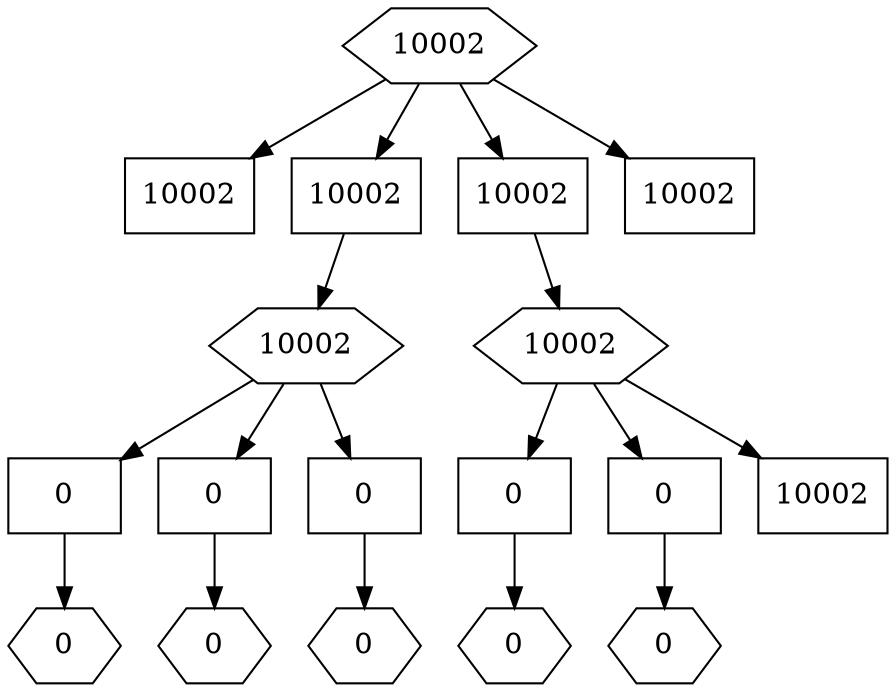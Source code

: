 // export as svg and view in browser to see tooltips
strict digraph {
subgraph {
N1 [ shape=hexagon label = 10002 tooltip = "id: 1 max: Y dep: 4 trm: N
stot: 10 val: 10002 hv: 0 mxs: 119 mns: 117
hand: 5h 6h Qh Jh  stack: Jh 
A4 24 34 44 53 63 74 84 94 04 J2 Q3 K4 " ]
N1 -> N2
N1 -> N3
N1 -> N4
N1 -> N5
}
subgraph {
N2 [ shape=box label = 10002 tooltip = "id: 2 max: N dep: 3 trm: Y
stot: 15 val: 10002 hv: 10002 mxs: 121 mns: 117
hand: 6h Qh Jh  stack: Jh 5h 
A4 24 34 44 53 63 74 84 94 04 J2 Q3 K4 " ]
N3 [ shape=box label = 10002 tooltip = "id: 3 max: N dep: 3 trm: N
stot: 16 val: 10002 hv: 0 mxs: 119 mns: 117
hand: 5h Qh Jh  stack: Jh 6h 
A4 24 34 44 53 63 74 84 94 04 J2 Q3 K4 " ]
N3 -> N6
N4 [ shape=box label = 10002 tooltip = "id: 4 max: N dep: 3 trm: N
stot: 20 val: 10002 hv: 0 mxs: 119 mns: 117
hand: 5h 6h Jh  stack: Jh Qh 
A4 24 34 44 53 63 74 84 94 04 J2 Q3 K4 " ]
N4 -> N39
N5 [ shape=box label = 10002 tooltip = "id: 5 max: N dep: 3 trm: Y
stot: 20 val: 10002 hv: 10002 mxs: 121 mns: 117
hand: 5h 6h Qh  stack: Jh Jh 
A4 24 34 44 53 63 74 84 94 04 J2 Q3 K4 " ]
}
subgraph {
N6 [ shape=hexagon label = 10002 tooltip = "id: 6 max: Y dep: 2 trm: N
stot: 17 val: 10002 hv: 0 mxs: 119 mns: 117
hand: 5h Qh Jh  stack: Jh 6h Ah 
A3 24 34 44 53 63 74 84 94 04 J2 Q3 K4 " ]
N6 -> N19
N6 -> N20
N6 -> N21
N39 [ shape=hexagon label = 10002 tooltip = "id: 39 max: Y dep: 2 trm: N
stot: 21 val: 10002 hv: 0 mxs: 119 mns: 117
hand: 5h 6h Jh  stack: Jh Qh Ah 
A3 24 34 44 53 63 74 84 94 04 J2 Q3 K4 " ]
N39 -> N52
N39 -> N53
N39 -> N54
}
subgraph {
N19 [ shape=box label = 0 tooltip = "id: 19 max: N dep: 1 trm: N
stot: 22 val:  0 hv: 0 mxs: 119 mns: 117
hand: Qh Jh  stack: Jh 6h Ah 5h 
A3 24 34 44 53 63 74 84 94 04 J2 Q3 K4 " ]
N19 -> N22
N20 [ shape=box label = 0 tooltip = "id: 20 max: N dep: 1 trm: N
stot: 27 val:  0 hv: 0 mxs: 119 mns: 117
hand: 5h Jh  stack: Jh 6h Ah Qh 
A3 24 34 44 53 63 74 84 94 04 J2 Q3 K4 " ]
N20 -> N31
N21 [ shape=box label = 0 tooltip = "id: 21 max: N dep: 1 trm: N
stot: 27 val:  0 hv: 0 mxs: 119 mns: 117
hand: 5h Qh  stack: Jh 6h Ah Jh 
A3 24 34 44 53 63 74 84 94 04 J2 Q3 K4 " ]
N21 -> N35
N52 [ shape=box label = 0 tooltip = "id: 52 max: N dep: 1 trm: N
stot: 26 val:  0 hv: 0 mxs: 119 mns: 117
hand: 6h Jh  stack: Jh Qh Ah 5h 
A3 24 34 44 53 63 74 84 94 04 J2 Q3 K4 " ]
N52 -> N55
N53 [ shape=box label = 0 tooltip = "id: 53 max: N dep: 1 trm: N
stot: 27 val:  0 hv: 0 mxs: 119 mns: 117
hand: 5h Jh  stack: Jh Qh Ah 6h 
A3 24 34 44 53 63 74 84 94 04 J2 Q3 K4 " ]
N53 -> N60
N54 [ shape=box label = 10002 tooltip = "id: 54 max: N dep: 1 trm: Y
stot: 31 val: 10002 hv: 10002 mxs: 121 mns: 117
hand: 5h 6h  stack: Jh Qh Ah Jh 
A3 24 34 44 53 63 74 84 94 04 J2 Q3 K4 " ]
}
subgraph {
N22 [ shape=hexagon label = 0 tooltip = "id: 22 max: Y dep: 0 trm: N
stot: 23 val:  0 hv: 0 mxs: 119 mns: 117
hand: Qh Jh  stack: Jh 6h Ah 5h Ah 
A2 24 34 44 53 63 74 84 94 04 J2 Q3 K4 " ]
N31 [ shape=hexagon label = 0 tooltip = "id: 31 max: Y dep: 0 trm: N
stot: 28 val:  0 hv: 0 mxs: 119 mns: 117
hand: 5h Jh  stack: Jh 6h Ah Qh Ah 
A2 24 34 44 53 63 74 84 94 04 J2 Q3 K4 " ]
N35 [ shape=hexagon label = 0 tooltip = "id: 35 max: Y dep: 0 trm: N
stot: 28 val:  0 hv: 0 mxs: 119 mns: 117
hand: 5h Qh  stack: Jh 6h Ah Jh Ah 
A2 24 34 44 53 63 74 84 94 04 J2 Q3 K4 " ]
N55 [ shape=hexagon label = 0 tooltip = "id: 55 max: Y dep: 0 trm: N
stot: 27 val:  0 hv: 0 mxs: 119 mns: 117
hand: 6h Jh  stack: Jh Qh Ah 5h Ah 
A2 24 34 44 53 63 74 84 94 04 J2 Q3 K4 " ]
N60 [ shape=hexagon label = 0 tooltip = "id: 60 max: Y dep: 0 trm: N
stot: 28 val:  0 hv: 0 mxs: 119 mns: 117
hand: 5h Jh  stack: Jh Qh Ah 6h Ah 
A2 24 34 44 53 63 74 84 94 04 J2 Q3 K4 " ]
}
}
